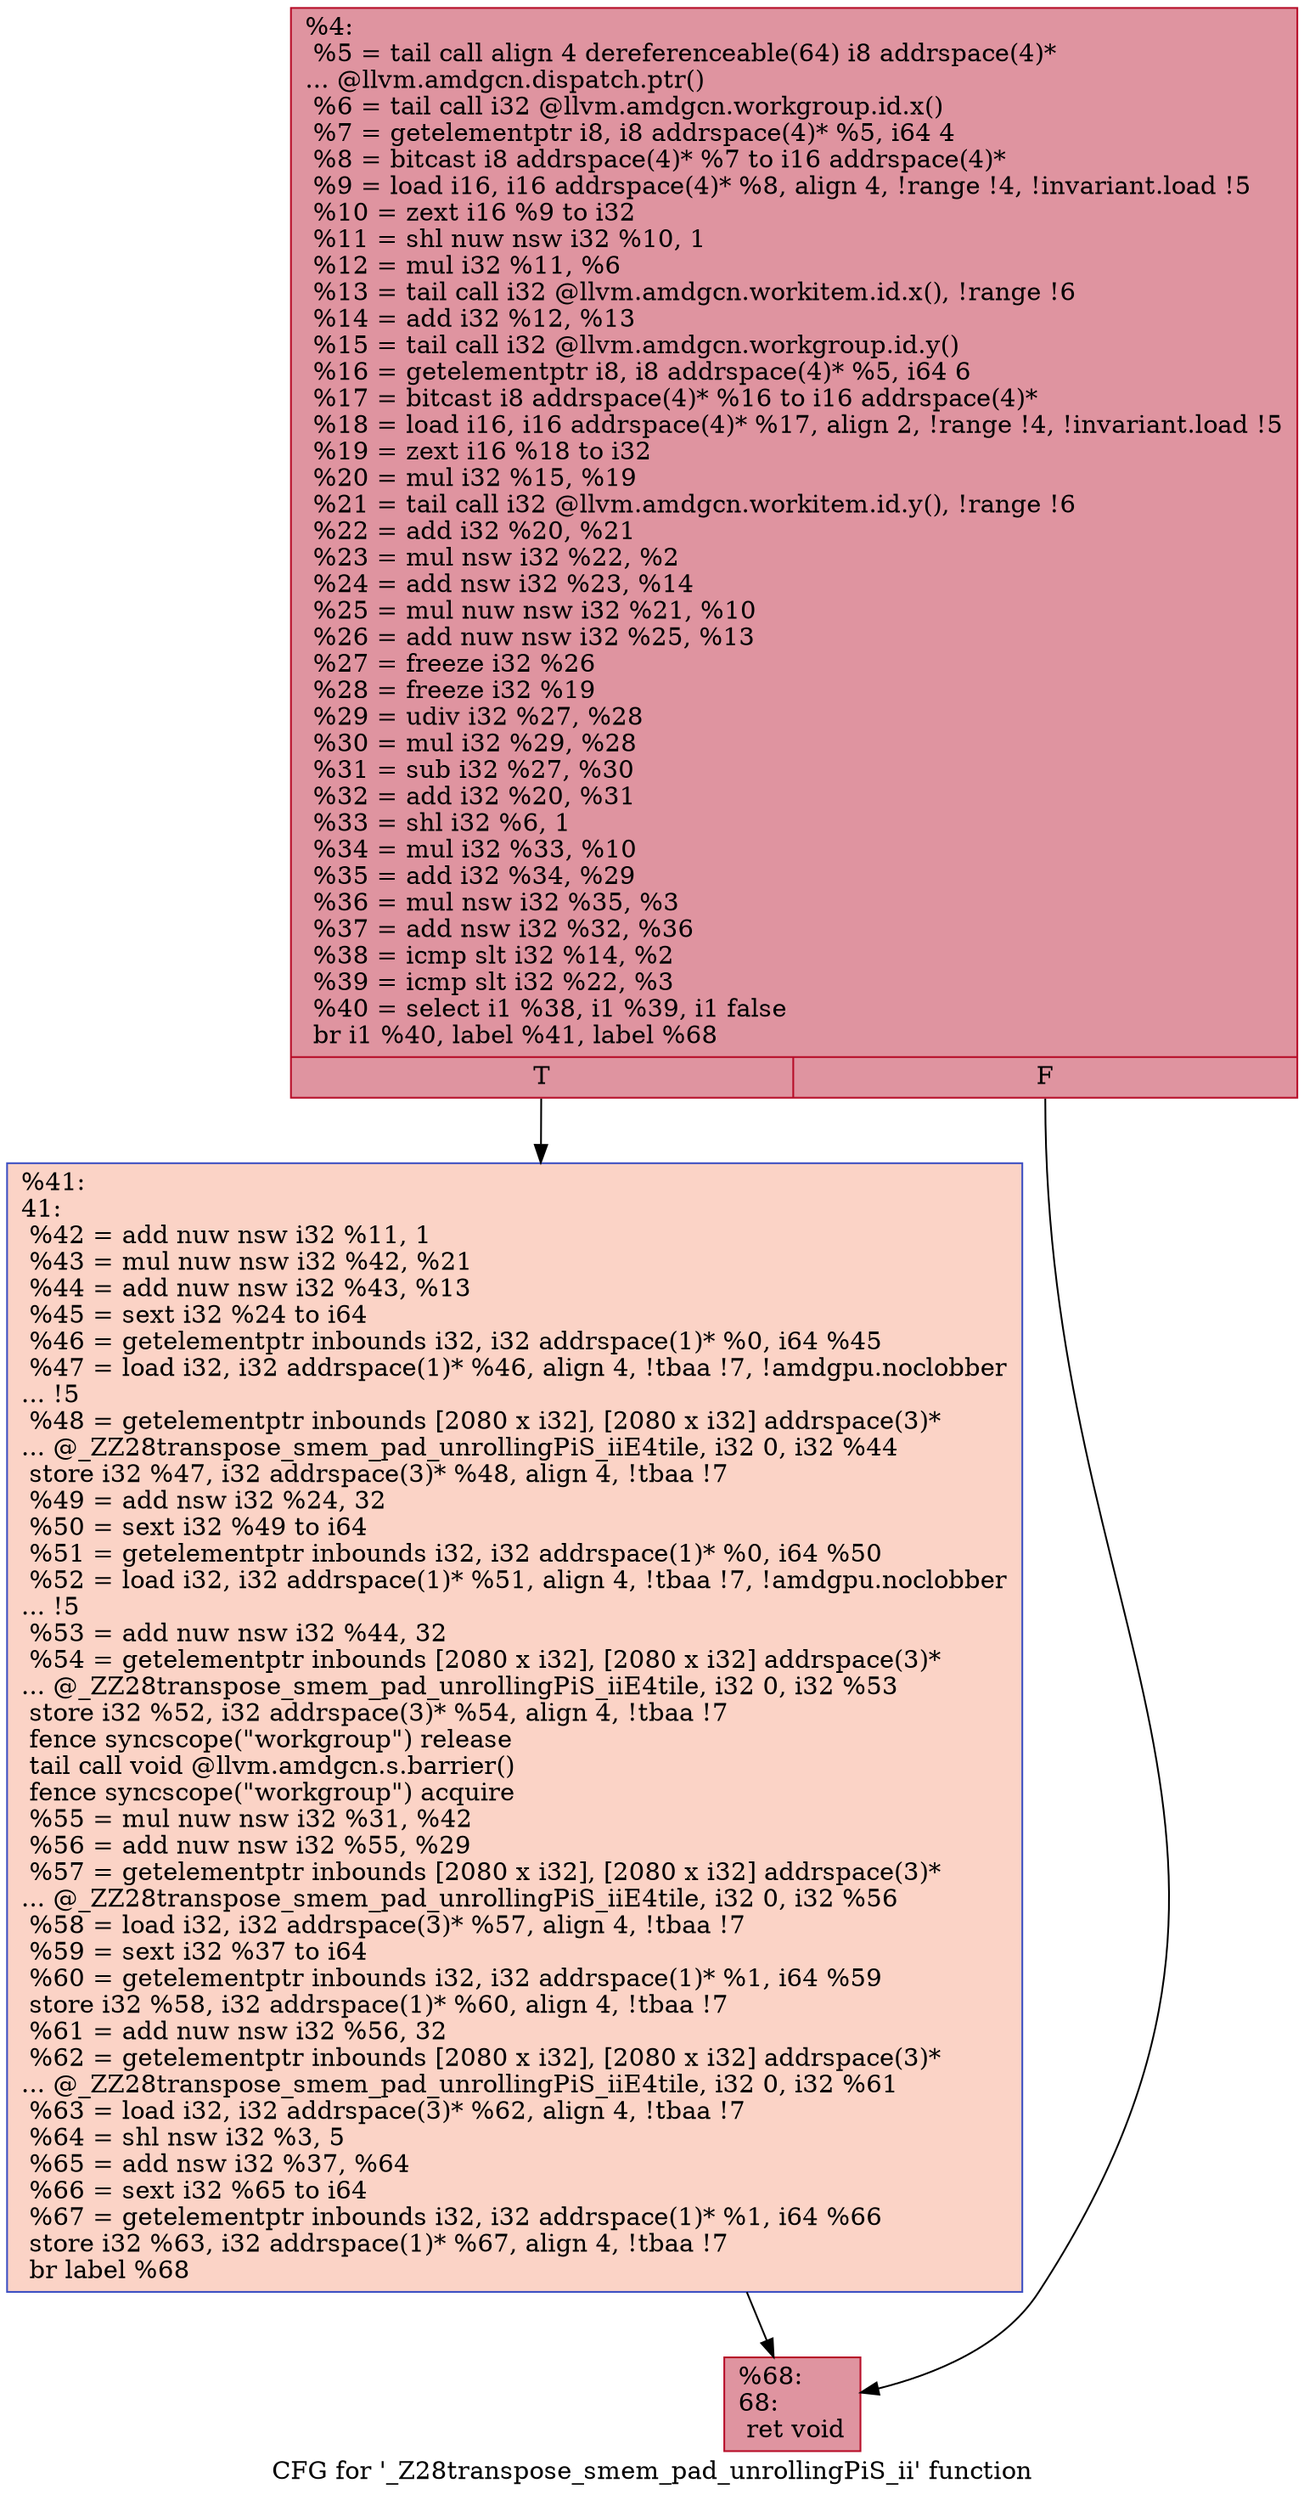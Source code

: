 digraph "CFG for '_Z28transpose_smem_pad_unrollingPiS_ii' function" {
	label="CFG for '_Z28transpose_smem_pad_unrollingPiS_ii' function";

	Node0x60166d0 [shape=record,color="#b70d28ff", style=filled, fillcolor="#b70d2870",label="{%4:\l  %5 = tail call align 4 dereferenceable(64) i8 addrspace(4)*\l... @llvm.amdgcn.dispatch.ptr()\l  %6 = tail call i32 @llvm.amdgcn.workgroup.id.x()\l  %7 = getelementptr i8, i8 addrspace(4)* %5, i64 4\l  %8 = bitcast i8 addrspace(4)* %7 to i16 addrspace(4)*\l  %9 = load i16, i16 addrspace(4)* %8, align 4, !range !4, !invariant.load !5\l  %10 = zext i16 %9 to i32\l  %11 = shl nuw nsw i32 %10, 1\l  %12 = mul i32 %11, %6\l  %13 = tail call i32 @llvm.amdgcn.workitem.id.x(), !range !6\l  %14 = add i32 %12, %13\l  %15 = tail call i32 @llvm.amdgcn.workgroup.id.y()\l  %16 = getelementptr i8, i8 addrspace(4)* %5, i64 6\l  %17 = bitcast i8 addrspace(4)* %16 to i16 addrspace(4)*\l  %18 = load i16, i16 addrspace(4)* %17, align 2, !range !4, !invariant.load !5\l  %19 = zext i16 %18 to i32\l  %20 = mul i32 %15, %19\l  %21 = tail call i32 @llvm.amdgcn.workitem.id.y(), !range !6\l  %22 = add i32 %20, %21\l  %23 = mul nsw i32 %22, %2\l  %24 = add nsw i32 %23, %14\l  %25 = mul nuw nsw i32 %21, %10\l  %26 = add nuw nsw i32 %25, %13\l  %27 = freeze i32 %26\l  %28 = freeze i32 %19\l  %29 = udiv i32 %27, %28\l  %30 = mul i32 %29, %28\l  %31 = sub i32 %27, %30\l  %32 = add i32 %20, %31\l  %33 = shl i32 %6, 1\l  %34 = mul i32 %33, %10\l  %35 = add i32 %34, %29\l  %36 = mul nsw i32 %35, %3\l  %37 = add nsw i32 %32, %36\l  %38 = icmp slt i32 %14, %2\l  %39 = icmp slt i32 %22, %3\l  %40 = select i1 %38, i1 %39, i1 false\l  br i1 %40, label %41, label %68\l|{<s0>T|<s1>F}}"];
	Node0x60166d0:s0 -> Node0x6018990;
	Node0x60166d0:s1 -> Node0x601ac50;
	Node0x6018990 [shape=record,color="#3d50c3ff", style=filled, fillcolor="#f59c7d70",label="{%41:\l41:                                               \l  %42 = add nuw nsw i32 %11, 1\l  %43 = mul nuw nsw i32 %42, %21\l  %44 = add nuw nsw i32 %43, %13\l  %45 = sext i32 %24 to i64\l  %46 = getelementptr inbounds i32, i32 addrspace(1)* %0, i64 %45\l  %47 = load i32, i32 addrspace(1)* %46, align 4, !tbaa !7, !amdgpu.noclobber\l... !5\l  %48 = getelementptr inbounds [2080 x i32], [2080 x i32] addrspace(3)*\l... @_ZZ28transpose_smem_pad_unrollingPiS_iiE4tile, i32 0, i32 %44\l  store i32 %47, i32 addrspace(3)* %48, align 4, !tbaa !7\l  %49 = add nsw i32 %24, 32\l  %50 = sext i32 %49 to i64\l  %51 = getelementptr inbounds i32, i32 addrspace(1)* %0, i64 %50\l  %52 = load i32, i32 addrspace(1)* %51, align 4, !tbaa !7, !amdgpu.noclobber\l... !5\l  %53 = add nuw nsw i32 %44, 32\l  %54 = getelementptr inbounds [2080 x i32], [2080 x i32] addrspace(3)*\l... @_ZZ28transpose_smem_pad_unrollingPiS_iiE4tile, i32 0, i32 %53\l  store i32 %52, i32 addrspace(3)* %54, align 4, !tbaa !7\l  fence syncscope(\"workgroup\") release\l  tail call void @llvm.amdgcn.s.barrier()\l  fence syncscope(\"workgroup\") acquire\l  %55 = mul nuw nsw i32 %31, %42\l  %56 = add nuw nsw i32 %55, %29\l  %57 = getelementptr inbounds [2080 x i32], [2080 x i32] addrspace(3)*\l... @_ZZ28transpose_smem_pad_unrollingPiS_iiE4tile, i32 0, i32 %56\l  %58 = load i32, i32 addrspace(3)* %57, align 4, !tbaa !7\l  %59 = sext i32 %37 to i64\l  %60 = getelementptr inbounds i32, i32 addrspace(1)* %1, i64 %59\l  store i32 %58, i32 addrspace(1)* %60, align 4, !tbaa !7\l  %61 = add nuw nsw i32 %56, 32\l  %62 = getelementptr inbounds [2080 x i32], [2080 x i32] addrspace(3)*\l... @_ZZ28transpose_smem_pad_unrollingPiS_iiE4tile, i32 0, i32 %61\l  %63 = load i32, i32 addrspace(3)* %62, align 4, !tbaa !7\l  %64 = shl nsw i32 %3, 5\l  %65 = add nsw i32 %37, %64\l  %66 = sext i32 %65 to i64\l  %67 = getelementptr inbounds i32, i32 addrspace(1)* %1, i64 %66\l  store i32 %63, i32 addrspace(1)* %67, align 4, !tbaa !7\l  br label %68\l}"];
	Node0x6018990 -> Node0x601ac50;
	Node0x601ac50 [shape=record,color="#b70d28ff", style=filled, fillcolor="#b70d2870",label="{%68:\l68:                                               \l  ret void\l}"];
}
